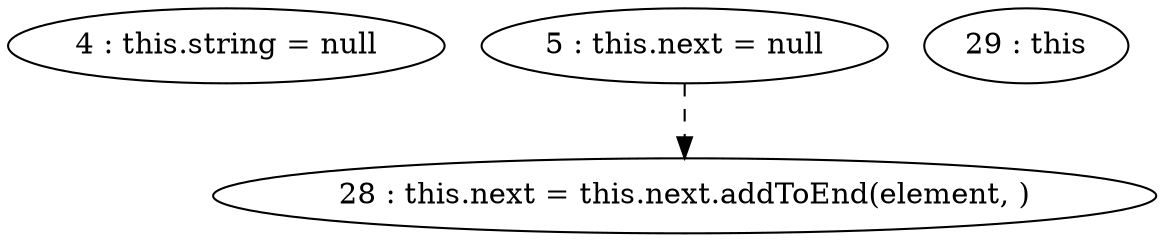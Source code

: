 digraph G {
"4 : this.string = null"
"5 : this.next = null"
"5 : this.next = null" -> "28 : this.next = this.next.addToEnd(element, )" [style=dashed]
"28 : this.next = this.next.addToEnd(element, )"
"29 : this"
}